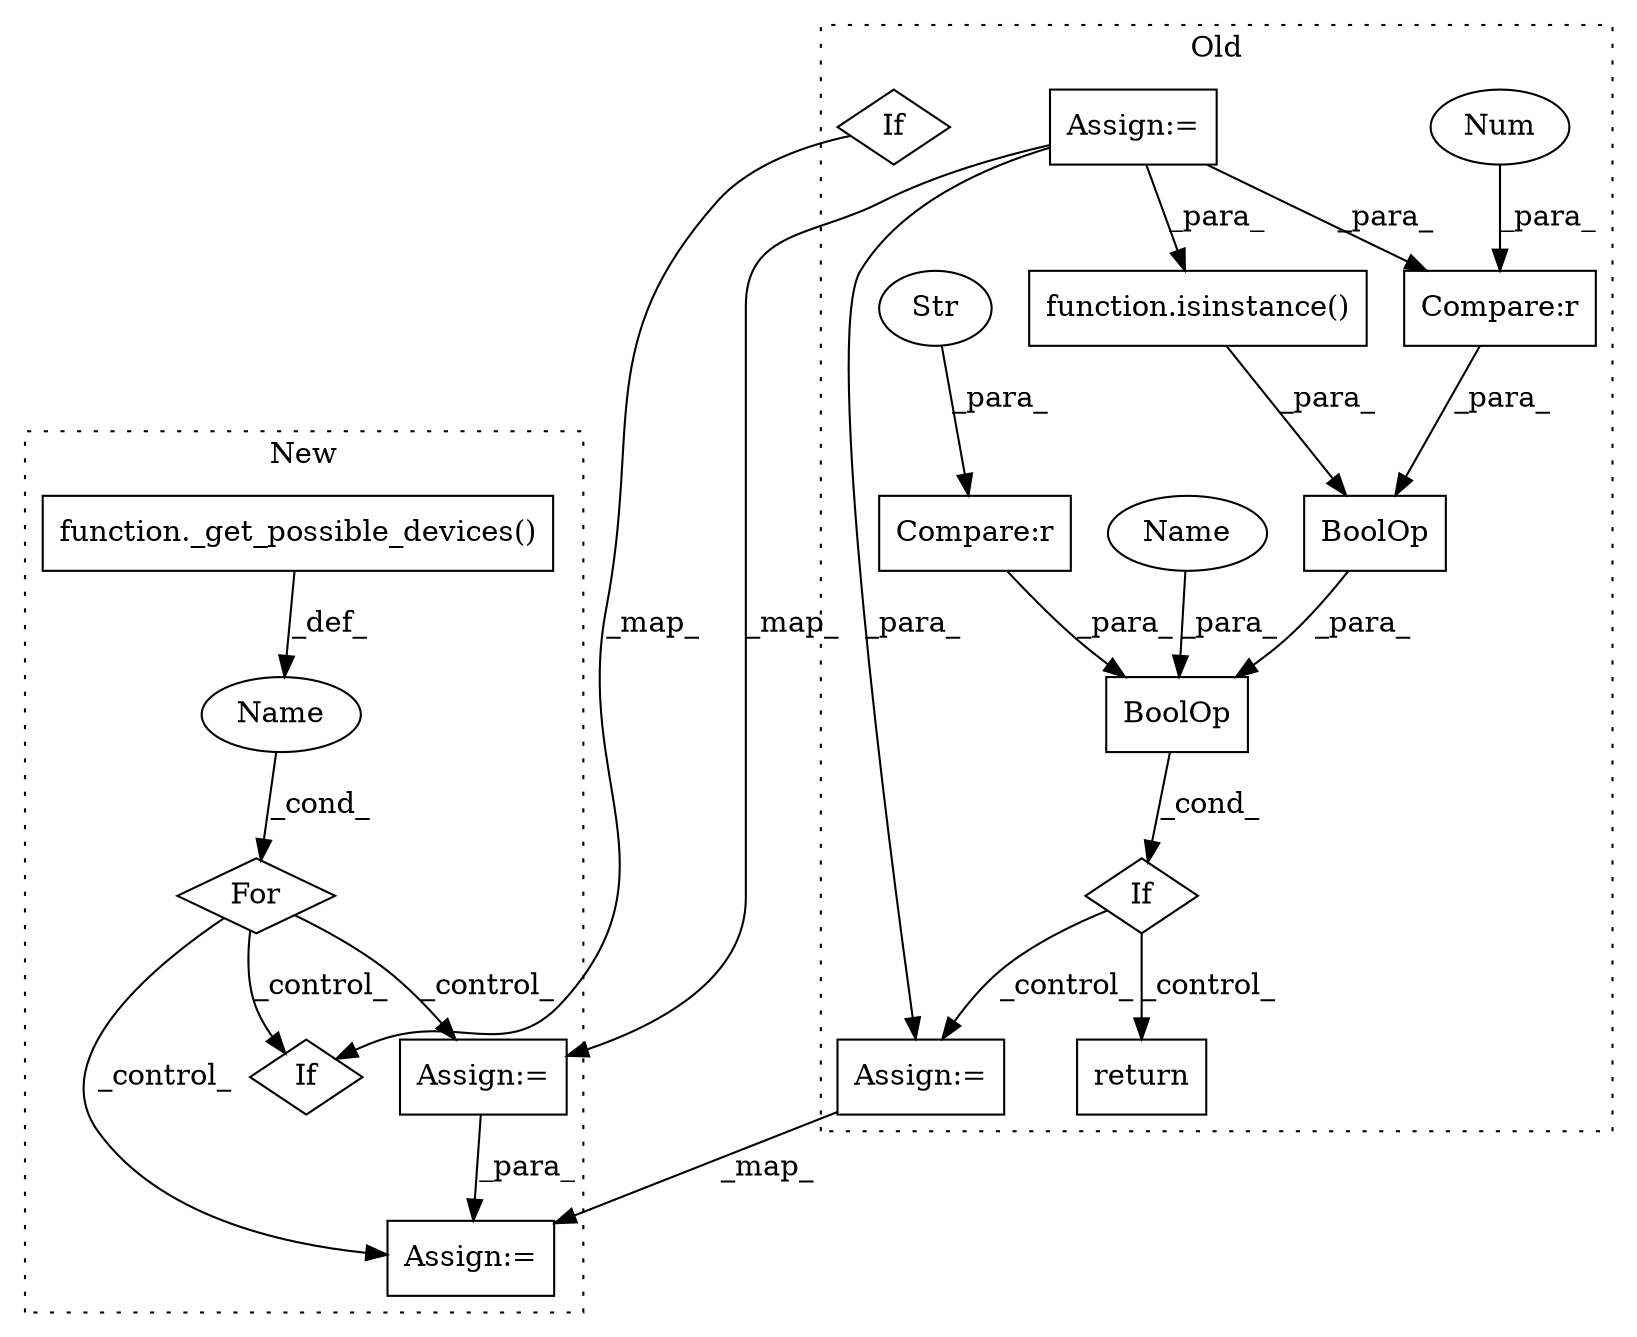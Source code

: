 digraph G {
subgraph cluster0 {
1 [label="function.isinstance()" a="75" s="2647,2667" l="11,1" shape="box"];
3 [label="If" a="96" s="2643" l="3" shape="diamond"];
4 [label="Compare:r" a="40" s="2705" l="13" shape="box"];
5 [label="Compare:r" a="40" s="2672" l="11" shape="box"];
6 [label="Str" a="66" s="2711" l="7" shape="ellipse"];
7 [label="BoolOp" a="72" s="2646" l="38" shape="box"];
8 [label="BoolOp" a="72" s="2646" l="72" shape="box"];
9 [label="If" a="96" s="2594" l="3" shape="diamond"];
13 [label="Num" a="76" s="2682" l="1" shape="ellipse"];
14 [label="return" a="93" s="2785" l="6" shape="box"];
15 [label="Assign:=" a="68" s="2839" l="3" shape="box"];
18 [label="Assign:=" a="68" s="2572" l="3" shape="box"];
19 [label="Name" a="87" s="2689" l="11" shape="ellipse"];
label = "Old";
style="dotted";
}
subgraph cluster1 {
2 [label="function._get_possible_devices()" a="75" s="3594" l="23" shape="box"];
10 [label="If" a="96" s="3669" l="3" shape="diamond"];
11 [label="Name" a="87" s="3584" l="6" shape="ellipse"];
12 [label="For" a="107" s="3580,3617" l="4,10" shape="diamond"];
16 [label="Assign:=" a="68" s="3772" l="3" shape="box"];
17 [label="Assign:=" a="68" s="3628" l="3" shape="box"];
label = "New";
style="dotted";
}
1 -> 7 [label="_para_"];
2 -> 11 [label="_def_"];
3 -> 15 [label="_control_"];
3 -> 14 [label="_control_"];
4 -> 8 [label="_para_"];
5 -> 7 [label="_para_"];
6 -> 4 [label="_para_"];
7 -> 8 [label="_para_"];
8 -> 3 [label="_cond_"];
9 -> 10 [label="_map_"];
11 -> 12 [label="_cond_"];
12 -> 16 [label="_control_"];
12 -> 10 [label="_control_"];
12 -> 17 [label="_control_"];
13 -> 5 [label="_para_"];
15 -> 16 [label="_map_"];
17 -> 16 [label="_para_"];
18 -> 15 [label="_para_"];
18 -> 5 [label="_para_"];
18 -> 17 [label="_map_"];
18 -> 1 [label="_para_"];
19 -> 8 [label="_para_"];
}